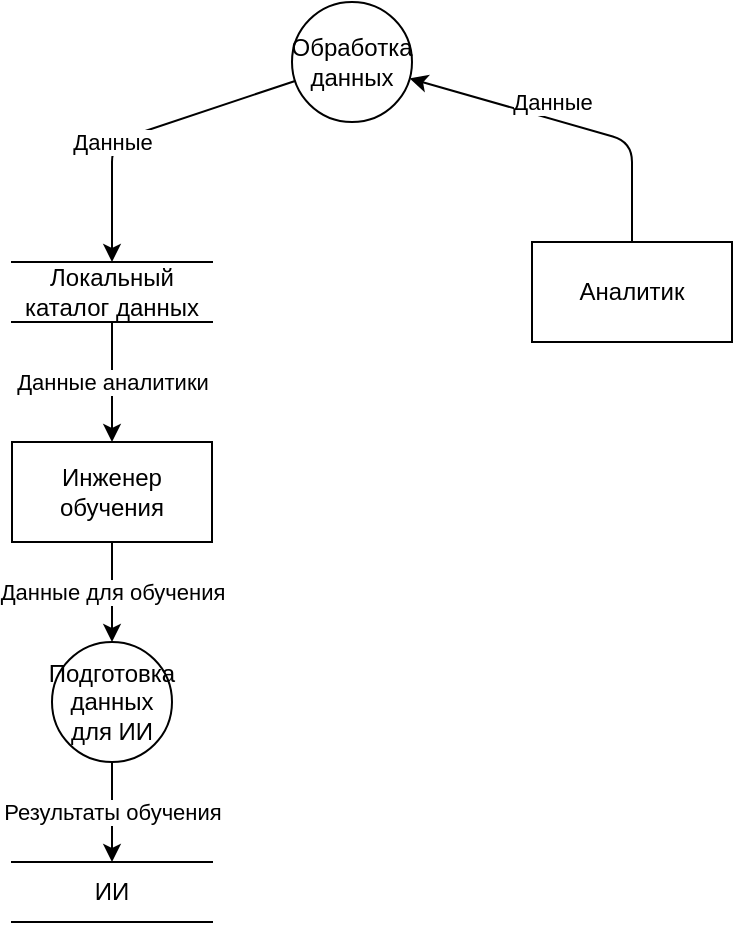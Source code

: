 <mxfile version="26.2.14">
  <diagram name="Страница — 1" id="whZMYILbxVOrprEGEj1O">
    <mxGraphModel dx="1239" dy="2280" grid="1" gridSize="10" guides="1" tooltips="1" connect="1" arrows="1" fold="1" page="1" pageScale="1" pageWidth="827" pageHeight="1169" math="0" shadow="0">
      <root>
        <mxCell id="0" />
        <mxCell id="1" parent="0" />
        <mxCell id="Oa0jYk22MSWo3nhFKInB-1" value="Данные аналитики" style="endArrow=classic;html=1;rounded=1;curved=0;" edge="1" parent="1" source="Oa0jYk22MSWo3nhFKInB-4" target="Oa0jYk22MSWo3nhFKInB-2">
          <mxGeometry width="50" height="50" relative="1" as="geometry">
            <mxPoint x="1590" y="540" as="sourcePoint" />
            <mxPoint x="1640" y="490" as="targetPoint" />
            <mxPoint as="offset" />
          </mxGeometry>
        </mxCell>
        <mxCell id="Oa0jYk22MSWo3nhFKInB-2" value="Инженер обучения" style="html=1;dashed=0;whiteSpace=wrap;" vertex="1" parent="1">
          <mxGeometry x="1120" y="30" width="100" height="50" as="geometry" />
        </mxCell>
        <mxCell id="Oa0jYk22MSWo3nhFKInB-3" value="Аналитик" style="html=1;dashed=0;whiteSpace=wrap;" vertex="1" parent="1">
          <mxGeometry x="1380" y="-70" width="100" height="50" as="geometry" />
        </mxCell>
        <mxCell id="Oa0jYk22MSWo3nhFKInB-4" value="Локальный каталог данных" style="html=1;dashed=0;whiteSpace=wrap;shape=partialRectangle;right=0;left=0;" vertex="1" parent="1">
          <mxGeometry x="1120" y="-60" width="100" height="30" as="geometry" />
        </mxCell>
        <mxCell id="Oa0jYk22MSWo3nhFKInB-5" value="Обработка данных" style="shape=ellipse;html=1;dashed=0;whiteSpace=wrap;aspect=fixed;perimeter=ellipsePerimeter;" vertex="1" parent="1">
          <mxGeometry x="1260" y="-190" width="60" height="60" as="geometry" />
        </mxCell>
        <mxCell id="Oa0jYk22MSWo3nhFKInB-6" value="Подготовка данных для ИИ" style="shape=ellipse;html=1;dashed=0;whiteSpace=wrap;aspect=fixed;perimeter=ellipsePerimeter;" vertex="1" parent="1">
          <mxGeometry x="1140" y="130" width="60" height="60" as="geometry" />
        </mxCell>
        <mxCell id="Oa0jYk22MSWo3nhFKInB-7" value="Данные" style="endArrow=classic;html=1;rounded=1;curved=0;" edge="1" parent="1" source="Oa0jYk22MSWo3nhFKInB-3" target="Oa0jYk22MSWo3nhFKInB-5">
          <mxGeometry x="0.13" y="-8" width="50" height="50" relative="1" as="geometry">
            <mxPoint x="1650" y="106" as="sourcePoint" />
            <mxPoint x="1464" y="-10" as="targetPoint" />
            <Array as="points">
              <mxPoint x="1430" y="-120" />
            </Array>
            <mxPoint as="offset" />
          </mxGeometry>
        </mxCell>
        <mxCell id="Oa0jYk22MSWo3nhFKInB-8" value="Данные" style="endArrow=classic;html=1;rounded=1;curved=0;" edge="1" parent="1" source="Oa0jYk22MSWo3nhFKInB-5" target="Oa0jYk22MSWo3nhFKInB-4">
          <mxGeometry x="0.232" width="50" height="50" relative="1" as="geometry">
            <mxPoint x="1390" y="-51" as="sourcePoint" />
            <mxPoint x="1317" y="-125" as="targetPoint" />
            <Array as="points">
              <mxPoint x="1170" y="-120" />
            </Array>
            <mxPoint as="offset" />
          </mxGeometry>
        </mxCell>
        <mxCell id="Oa0jYk22MSWo3nhFKInB-9" value="Данные для обучения" style="endArrow=classic;html=1;rounded=0;" edge="1" parent="1" source="Oa0jYk22MSWo3nhFKInB-2" target="Oa0jYk22MSWo3nhFKInB-6">
          <mxGeometry width="50" height="50" relative="1" as="geometry">
            <mxPoint x="1160" y="300" as="sourcePoint" />
            <mxPoint x="1210" y="250" as="targetPoint" />
          </mxGeometry>
        </mxCell>
        <mxCell id="Oa0jYk22MSWo3nhFKInB-10" value="ИИ" style="html=1;dashed=0;whiteSpace=wrap;shape=partialRectangle;right=0;left=0;" vertex="1" parent="1">
          <mxGeometry x="1120" y="240" width="100" height="30" as="geometry" />
        </mxCell>
        <mxCell id="Oa0jYk22MSWo3nhFKInB-11" value="Результаты обучения" style="endArrow=classic;html=1;rounded=0;" edge="1" parent="1" source="Oa0jYk22MSWo3nhFKInB-6" target="Oa0jYk22MSWo3nhFKInB-10">
          <mxGeometry width="50" height="50" relative="1" as="geometry">
            <mxPoint x="1160" y="160" as="sourcePoint" />
            <mxPoint x="1180" y="140" as="targetPoint" />
          </mxGeometry>
        </mxCell>
      </root>
    </mxGraphModel>
  </diagram>
</mxfile>
